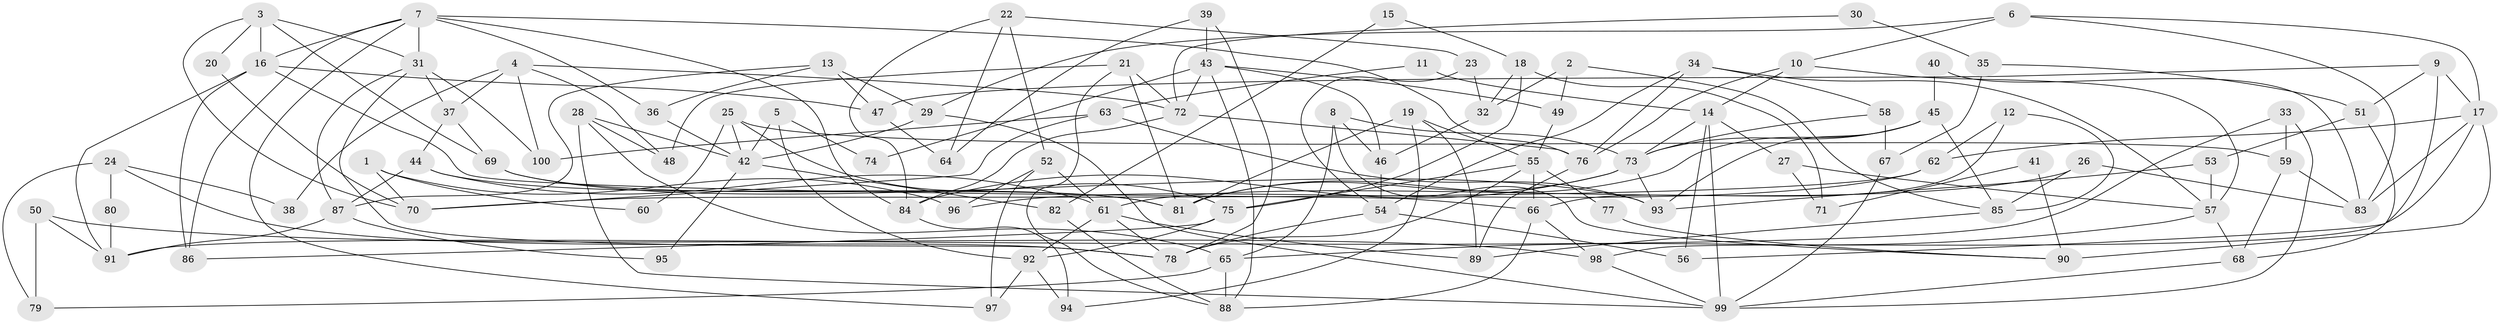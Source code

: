 // Generated by graph-tools (version 1.1) at 2025/11/02/27/25 16:11:24]
// undirected, 100 vertices, 200 edges
graph export_dot {
graph [start="1"]
  node [color=gray90,style=filled];
  1;
  2;
  3;
  4;
  5;
  6;
  7;
  8;
  9;
  10;
  11;
  12;
  13;
  14;
  15;
  16;
  17;
  18;
  19;
  20;
  21;
  22;
  23;
  24;
  25;
  26;
  27;
  28;
  29;
  30;
  31;
  32;
  33;
  34;
  35;
  36;
  37;
  38;
  39;
  40;
  41;
  42;
  43;
  44;
  45;
  46;
  47;
  48;
  49;
  50;
  51;
  52;
  53;
  54;
  55;
  56;
  57;
  58;
  59;
  60;
  61;
  62;
  63;
  64;
  65;
  66;
  67;
  68;
  69;
  70;
  71;
  72;
  73;
  74;
  75;
  76;
  77;
  78;
  79;
  80;
  81;
  82;
  83;
  84;
  85;
  86;
  87;
  88;
  89;
  90;
  91;
  92;
  93;
  94;
  95;
  96;
  97;
  98;
  99;
  100;
  1 -- 96;
  1 -- 70;
  1 -- 60;
  2 -- 85;
  2 -- 49;
  2 -- 32;
  3 -- 69;
  3 -- 31;
  3 -- 16;
  3 -- 20;
  3 -- 70;
  4 -- 72;
  4 -- 100;
  4 -- 37;
  4 -- 38;
  4 -- 48;
  5 -- 92;
  5 -- 42;
  5 -- 74;
  6 -- 83;
  6 -- 10;
  6 -- 17;
  6 -- 29;
  7 -- 36;
  7 -- 84;
  7 -- 16;
  7 -- 31;
  7 -- 76;
  7 -- 86;
  7 -- 97;
  8 -- 65;
  8 -- 73;
  8 -- 46;
  8 -- 90;
  9 -- 17;
  9 -- 51;
  9 -- 47;
  9 -- 56;
  10 -- 76;
  10 -- 14;
  10 -- 57;
  11 -- 14;
  11 -- 63;
  12 -- 66;
  12 -- 85;
  12 -- 62;
  13 -- 29;
  13 -- 47;
  13 -- 36;
  13 -- 87;
  14 -- 56;
  14 -- 73;
  14 -- 27;
  14 -- 99;
  15 -- 82;
  15 -- 18;
  16 -- 47;
  16 -- 66;
  16 -- 86;
  16 -- 91;
  17 -- 98;
  17 -- 62;
  17 -- 83;
  17 -- 90;
  18 -- 32;
  18 -- 75;
  18 -- 71;
  19 -- 81;
  19 -- 94;
  19 -- 55;
  19 -- 89;
  20 -- 70;
  21 -- 72;
  21 -- 81;
  21 -- 48;
  21 -- 88;
  22 -- 52;
  22 -- 64;
  22 -- 23;
  22 -- 84;
  23 -- 32;
  23 -- 54;
  24 -- 78;
  24 -- 79;
  24 -- 38;
  24 -- 80;
  25 -- 59;
  25 -- 75;
  25 -- 42;
  25 -- 60;
  26 -- 61;
  26 -- 83;
  26 -- 85;
  27 -- 57;
  27 -- 71;
  28 -- 48;
  28 -- 99;
  28 -- 42;
  28 -- 65;
  29 -- 42;
  29 -- 99;
  30 -- 35;
  30 -- 72;
  31 -- 87;
  31 -- 37;
  31 -- 78;
  31 -- 100;
  32 -- 46;
  33 -- 91;
  33 -- 99;
  33 -- 59;
  34 -- 54;
  34 -- 57;
  34 -- 58;
  34 -- 76;
  35 -- 67;
  35 -- 51;
  36 -- 42;
  37 -- 44;
  37 -- 69;
  39 -- 43;
  39 -- 78;
  39 -- 64;
  40 -- 45;
  40 -- 83;
  41 -- 71;
  41 -- 90;
  42 -- 82;
  42 -- 95;
  43 -- 88;
  43 -- 46;
  43 -- 49;
  43 -- 72;
  43 -- 74;
  44 -- 81;
  44 -- 61;
  44 -- 87;
  45 -- 85;
  45 -- 73;
  45 -- 81;
  45 -- 93;
  46 -- 54;
  47 -- 64;
  49 -- 55;
  50 -- 91;
  50 -- 98;
  50 -- 79;
  51 -- 53;
  51 -- 68;
  52 -- 61;
  52 -- 97;
  52 -- 96;
  53 -- 57;
  53 -- 93;
  54 -- 78;
  54 -- 56;
  55 -- 78;
  55 -- 66;
  55 -- 75;
  55 -- 77;
  57 -- 65;
  57 -- 68;
  58 -- 73;
  58 -- 67;
  59 -- 68;
  59 -- 83;
  61 -- 89;
  61 -- 78;
  61 -- 92;
  62 -- 70;
  62 -- 96;
  63 -- 93;
  63 -- 70;
  63 -- 100;
  65 -- 88;
  65 -- 79;
  66 -- 88;
  66 -- 98;
  67 -- 99;
  68 -- 99;
  69 -- 93;
  69 -- 81;
  72 -- 76;
  72 -- 84;
  73 -- 84;
  73 -- 81;
  73 -- 93;
  75 -- 86;
  75 -- 92;
  76 -- 89;
  77 -- 90;
  80 -- 91;
  82 -- 88;
  84 -- 94;
  85 -- 89;
  87 -- 91;
  87 -- 95;
  92 -- 94;
  92 -- 97;
  98 -- 99;
}
